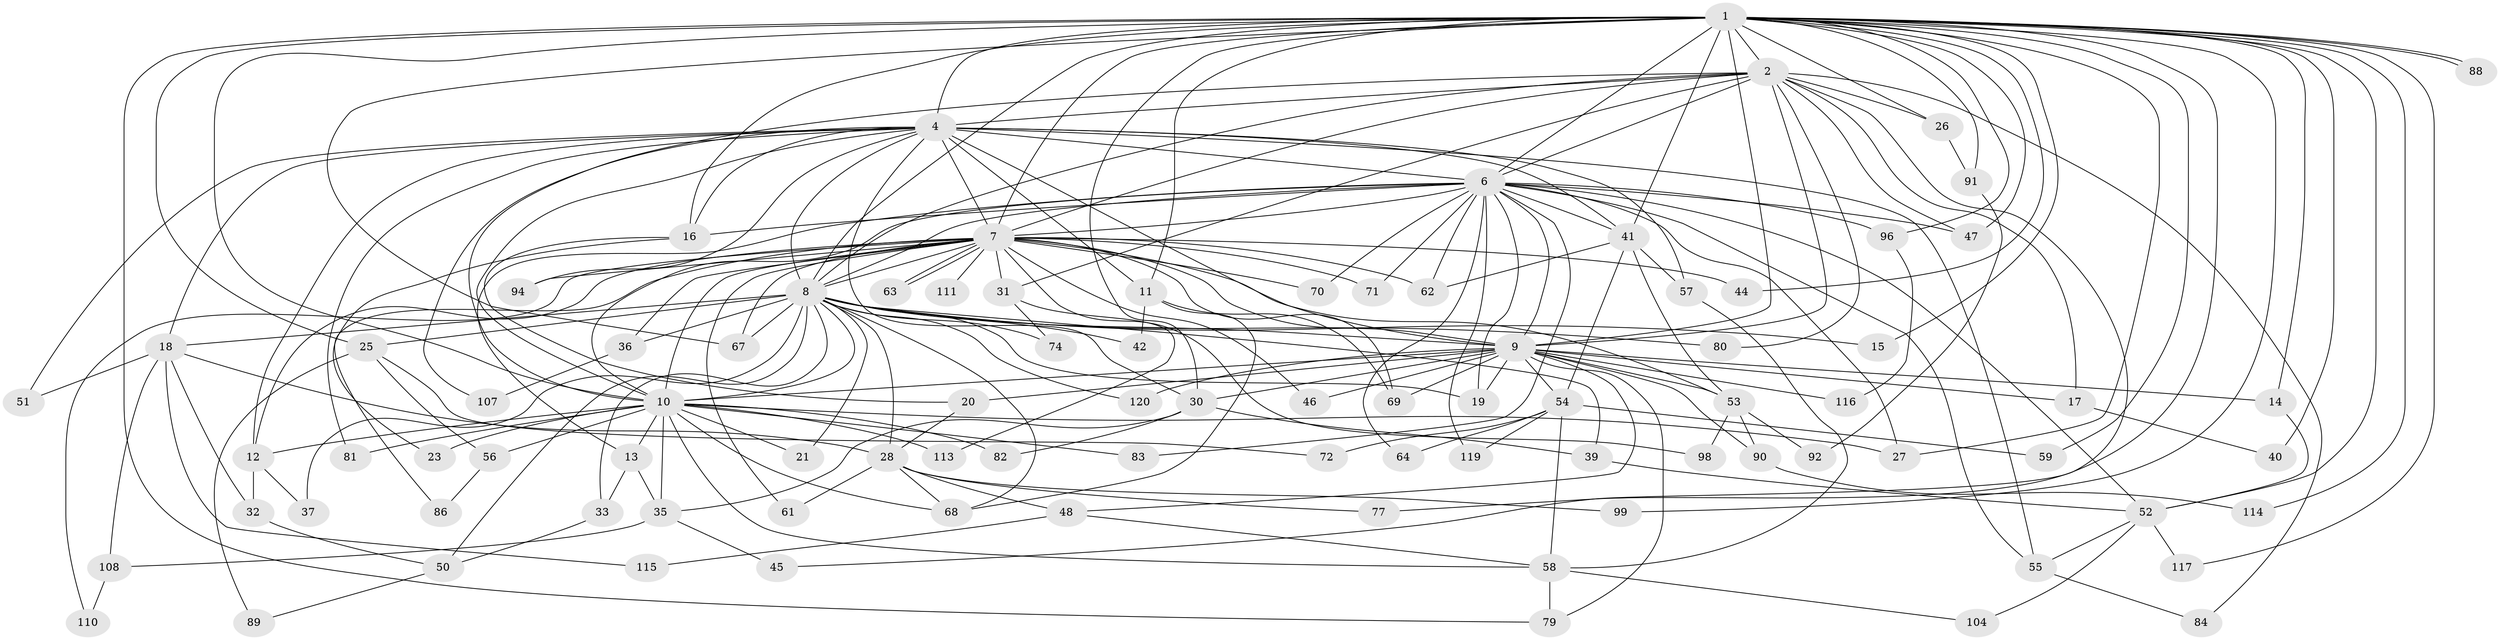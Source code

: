 // original degree distribution, {18: 0.008333333333333333, 17: 0.008333333333333333, 24: 0.008333333333333333, 11: 0.008333333333333333, 20: 0.008333333333333333, 25: 0.016666666666666666, 27: 0.008333333333333333, 23: 0.008333333333333333, 22: 0.008333333333333333, 5: 0.041666666666666664, 4: 0.075, 3: 0.225, 2: 0.5083333333333333, 9: 0.008333333333333333, 8: 0.008333333333333333, 6: 0.041666666666666664, 7: 0.008333333333333333}
// Generated by graph-tools (version 1.1) at 2025/11/02/27/25 16:11:01]
// undirected, 90 vertices, 213 edges
graph export_dot {
graph [start="1"]
  node [color=gray90,style=filled];
  1 [super="+3"];
  2 [super="+78"];
  4 [super="+5"];
  6 [super="+29"];
  7 [super="+93"];
  8 [super="+22"];
  9 [super="+43"];
  10 [super="+97"];
  11;
  12 [super="+24"];
  13;
  14 [super="+102"];
  15;
  16 [super="+65"];
  17;
  18 [super="+87"];
  19 [super="+112"];
  20;
  21;
  23;
  25 [super="+38"];
  26;
  27 [super="+49"];
  28 [super="+34"];
  30 [super="+85"];
  31;
  32;
  33;
  35 [super="+76"];
  36;
  37;
  39;
  40;
  41 [super="+66"];
  42;
  44;
  45;
  46;
  47 [super="+100"];
  48;
  50 [super="+118"];
  51;
  52 [super="+95"];
  53 [super="+73"];
  54 [super="+106"];
  55 [super="+60"];
  56;
  57;
  58 [super="+103"];
  59;
  61;
  62;
  63;
  64;
  67 [super="+101"];
  68 [super="+75"];
  69 [super="+105"];
  70;
  71;
  72;
  74;
  77;
  79 [super="+109"];
  80;
  81;
  82;
  83;
  84;
  86;
  88;
  89;
  90;
  91;
  92;
  94;
  96;
  98;
  99;
  104;
  107;
  108;
  110;
  111;
  113;
  114;
  115;
  116;
  117;
  119;
  120;
  1 -- 2 [weight=2];
  1 -- 4 [weight=4];
  1 -- 6 [weight=2];
  1 -- 7 [weight=2];
  1 -- 8 [weight=2];
  1 -- 9 [weight=2];
  1 -- 10 [weight=2];
  1 -- 52;
  1 -- 67;
  1 -- 88;
  1 -- 88;
  1 -- 96;
  1 -- 99;
  1 -- 117;
  1 -- 11;
  1 -- 77;
  1 -- 14;
  1 -- 15;
  1 -- 79;
  1 -- 26;
  1 -- 27;
  1 -- 91;
  1 -- 40;
  1 -- 44;
  1 -- 47;
  1 -- 114;
  1 -- 59;
  1 -- 41;
  1 -- 25;
  1 -- 30;
  1 -- 16;
  2 -- 4 [weight=2];
  2 -- 6;
  2 -- 7;
  2 -- 8;
  2 -- 9;
  2 -- 10;
  2 -- 17;
  2 -- 26;
  2 -- 31;
  2 -- 45;
  2 -- 47;
  2 -- 84;
  2 -- 80;
  4 -- 6 [weight=2];
  4 -- 7 [weight=2];
  4 -- 8 [weight=2];
  4 -- 9 [weight=3];
  4 -- 10 [weight=2];
  4 -- 11;
  4 -- 94;
  4 -- 12;
  4 -- 16;
  4 -- 81;
  4 -- 18;
  4 -- 30;
  4 -- 41;
  4 -- 107;
  4 -- 51;
  4 -- 55;
  4 -- 57;
  6 -- 7;
  6 -- 8;
  6 -- 9 [weight=2];
  6 -- 10;
  6 -- 13;
  6 -- 16;
  6 -- 19;
  6 -- 41;
  6 -- 52;
  6 -- 55;
  6 -- 62;
  6 -- 64;
  6 -- 70;
  6 -- 71;
  6 -- 83;
  6 -- 96;
  6 -- 119;
  6 -- 27;
  6 -- 47;
  7 -- 8;
  7 -- 9;
  7 -- 10;
  7 -- 12;
  7 -- 31;
  7 -- 36;
  7 -- 44;
  7 -- 46;
  7 -- 53;
  7 -- 61;
  7 -- 63;
  7 -- 63;
  7 -- 67;
  7 -- 70;
  7 -- 71;
  7 -- 86;
  7 -- 94;
  7 -- 98;
  7 -- 110;
  7 -- 111 [weight=2];
  7 -- 62;
  7 -- 69;
  8 -- 9;
  8 -- 10;
  8 -- 15;
  8 -- 18 [weight=3];
  8 -- 21;
  8 -- 25 [weight=2];
  8 -- 33;
  8 -- 36;
  8 -- 37;
  8 -- 39;
  8 -- 50;
  8 -- 80;
  8 -- 67;
  8 -- 68;
  8 -- 74;
  8 -- 42;
  8 -- 120;
  8 -- 28;
  8 -- 19;
  9 -- 10;
  9 -- 14;
  9 -- 17;
  9 -- 19;
  9 -- 20;
  9 -- 30;
  9 -- 46;
  9 -- 48;
  9 -- 53;
  9 -- 54;
  9 -- 69;
  9 -- 79;
  9 -- 90;
  9 -- 116;
  9 -- 120;
  10 -- 13;
  10 -- 21;
  10 -- 23;
  10 -- 27;
  10 -- 35;
  10 -- 56;
  10 -- 58;
  10 -- 81;
  10 -- 82;
  10 -- 83;
  10 -- 113;
  10 -- 68;
  10 -- 12;
  11 -- 42;
  11 -- 68;
  11 -- 69;
  12 -- 32;
  12 -- 37;
  13 -- 33;
  13 -- 35;
  14 -- 52;
  16 -- 20;
  16 -- 23;
  17 -- 40;
  18 -- 28;
  18 -- 32;
  18 -- 51;
  18 -- 108;
  18 -- 115;
  20 -- 28;
  25 -- 56;
  25 -- 72;
  25 -- 89;
  26 -- 91;
  28 -- 99;
  28 -- 48;
  28 -- 61;
  28 -- 68;
  28 -- 77;
  30 -- 39;
  30 -- 82;
  30 -- 35;
  31 -- 74;
  31 -- 113;
  32 -- 50;
  33 -- 50;
  35 -- 45;
  35 -- 108;
  36 -- 107;
  39 -- 52;
  41 -- 54;
  41 -- 57;
  41 -- 62;
  41 -- 53;
  48 -- 58;
  48 -- 115;
  50 -- 89;
  52 -- 117;
  52 -- 55;
  52 -- 104;
  53 -- 90;
  53 -- 92;
  53 -- 98;
  54 -- 59;
  54 -- 64;
  54 -- 72;
  54 -- 119;
  54 -- 58;
  55 -- 84;
  56 -- 86;
  57 -- 58;
  58 -- 104;
  58 -- 79;
  90 -- 114;
  91 -- 92;
  96 -- 116;
  108 -- 110;
}
